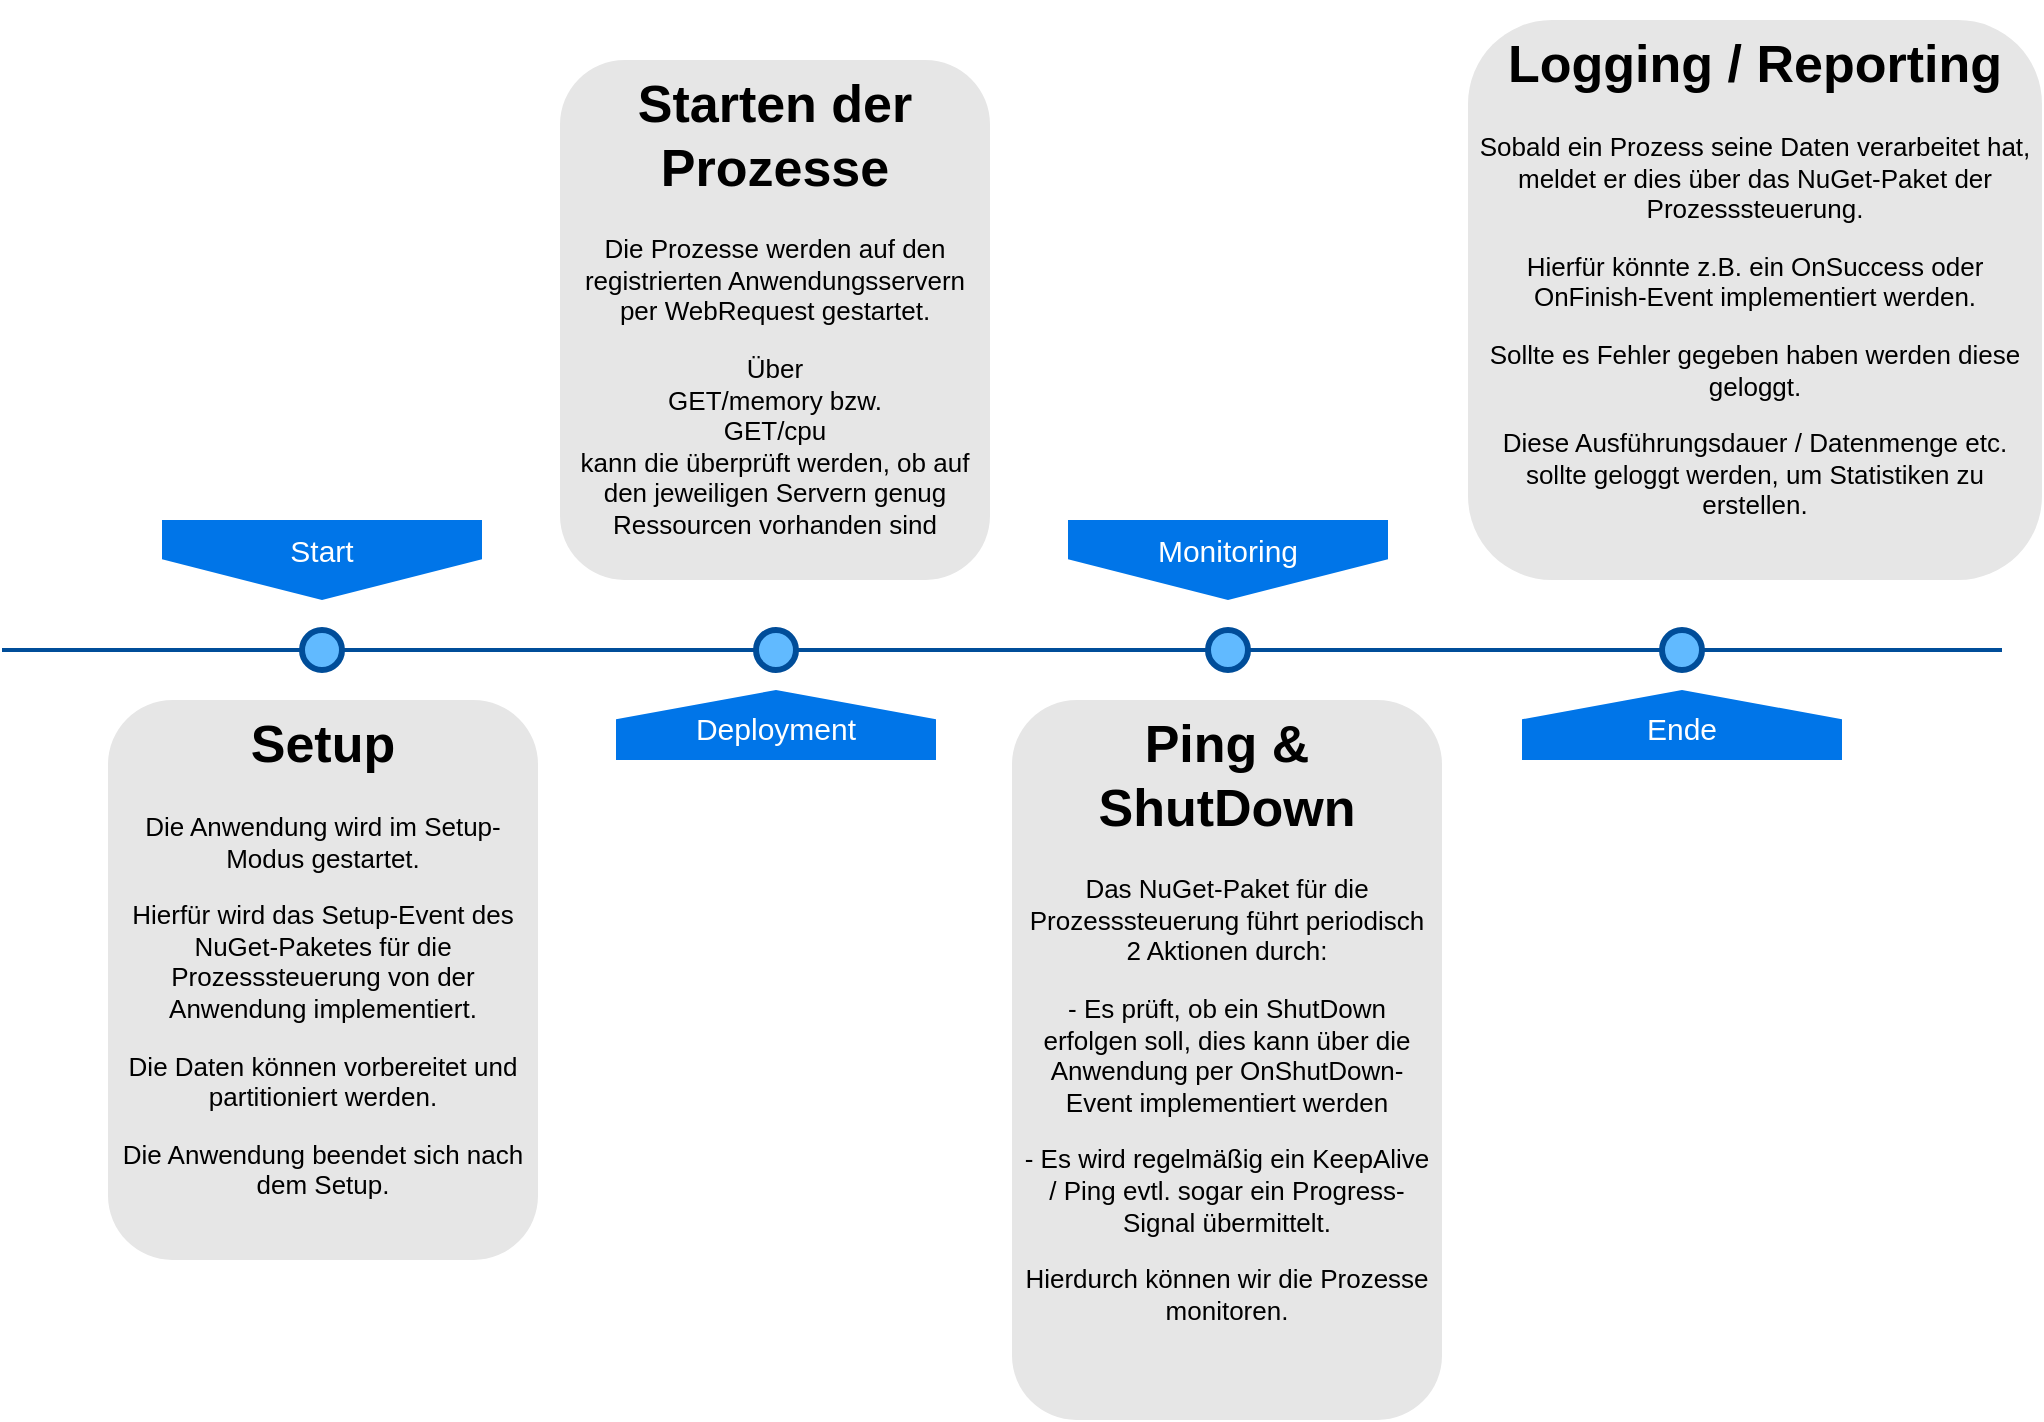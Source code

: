<mxfile version="12.9.4" type="github">
  <diagram name="Page-1" id="82e54ff1-d628-8f03-85c4-9753963a91cd">
    <mxGraphModel dx="2062" dy="1129" grid="0" gridSize="10" guides="1" tooltips="1" connect="1" arrows="1" fold="1" page="1" pageScale="1" pageWidth="1100" pageHeight="850" background="#ffffff" math="0" shadow="0">
      <root>
        <mxCell id="0" />
        <mxCell id="1" parent="0" />
        <mxCell id="4ec97bd9e5d20128-1" value="" style="line;strokeWidth=2;html=1;fillColor=none;fontSize=28;fontColor=#004D99;strokeColor=#004D99;" parent="1" vertex="1">
          <mxGeometry x="40" y="400" width="1000" height="10" as="geometry" />
        </mxCell>
        <mxCell id="4ec97bd9e5d20128-5" value="Start" style="shape=offPageConnector;whiteSpace=wrap;html=1;fillColor=#0075E8;fontSize=15;fontColor=#FFFFFF;size=0.509;verticalAlign=top;strokeColor=none;" parent="1" vertex="1">
          <mxGeometry x="120" y="340" width="160" height="40" as="geometry" />
        </mxCell>
        <mxCell id="4ec97bd9e5d20128-6" value="Monitoring" style="shape=offPageConnector;whiteSpace=wrap;html=1;fillColor=#0075E8;fontSize=15;fontColor=#FFFFFF;size=0.509;verticalAlign=top;strokeColor=none;" parent="1" vertex="1">
          <mxGeometry x="573" y="340" width="160" height="40" as="geometry" />
        </mxCell>
        <mxCell id="4ec97bd9e5d20128-7" value="Deployment" style="shape=offPageConnector;whiteSpace=wrap;html=1;fillColor=#0075E8;fontSize=15;fontColor=#FFFFFF;size=0.418;flipV=1;verticalAlign=bottom;strokeColor=none;spacingBottom=4;" parent="1" vertex="1">
          <mxGeometry x="347" y="425" width="160" height="35" as="geometry" />
        </mxCell>
        <mxCell id="4ec97bd9e5d20128-8" value="Ende" style="shape=offPageConnector;whiteSpace=wrap;html=1;fillColor=#0075E8;fontSize=15;fontColor=#FFFFFF;size=0.418;flipV=1;verticalAlign=bottom;strokeColor=none;spacingBottom=4;" parent="1" vertex="1">
          <mxGeometry x="800" y="425" width="160" height="35" as="geometry" />
        </mxCell>
        <mxCell id="4ec97bd9e5d20128-9" value="" style="ellipse;whiteSpace=wrap;html=1;fillColor=#61BAFF;fontSize=28;fontColor=#004D99;strokeWidth=3;strokeColor=#004D99;" parent="1" vertex="1">
          <mxGeometry x="190" y="395" width="20" height="20" as="geometry" />
        </mxCell>
        <mxCell id="4ec97bd9e5d20128-10" value="" style="ellipse;whiteSpace=wrap;html=1;fillColor=#61BAFF;fontSize=28;fontColor=#004D99;strokeWidth=3;strokeColor=#004D99;" parent="1" vertex="1">
          <mxGeometry x="417" y="395" width="20" height="20" as="geometry" />
        </mxCell>
        <mxCell id="4ec97bd9e5d20128-11" value="" style="ellipse;whiteSpace=wrap;html=1;fillColor=#61BAFF;fontSize=28;fontColor=#004D99;strokeWidth=3;strokeColor=#004D99;" parent="1" vertex="1">
          <mxGeometry x="643" y="395" width="20" height="20" as="geometry" />
        </mxCell>
        <mxCell id="4ec97bd9e5d20128-13" value="" style="ellipse;whiteSpace=wrap;html=1;fillColor=#61BAFF;fontSize=28;fontColor=#004D99;strokeWidth=3;strokeColor=#004D99;" parent="1" vertex="1">
          <mxGeometry x="870" y="395" width="20" height="20" as="geometry" />
        </mxCell>
        <mxCell id="4ec97bd9e5d20128-14" value="&lt;h1&gt;Setup&lt;br&gt;&lt;/h1&gt;&lt;p&gt;Die Anwendung wird im Setup-Modus gestartet. &lt;br&gt;&lt;/p&gt;&lt;p&gt;Hierfür wird das Setup-Event des NuGet-Paketes für die Prozesssteuerung von der Anwendung implementiert.&lt;br&gt;&lt;/p&gt;&lt;p&gt;Die Daten können vorbereitet und partitioniert werden.&lt;/p&gt;&lt;p&gt;Die Anwendung beendet sich nach dem Setup.&lt;br&gt;&lt;/p&gt;" style="text;html=1;spacing=5;spacingTop=-20;whiteSpace=wrap;overflow=hidden;strokeColor=none;strokeWidth=3;fillColor=#E6E6E6;fontSize=13;fontColor=#000000;align=center;rounded=1;" parent="1" vertex="1">
          <mxGeometry x="93" y="430" width="215" height="280" as="geometry" />
        </mxCell>
        <mxCell id="4ec97bd9e5d20128-16" value="&lt;h1&gt;Starten der Prozesse&lt;br&gt;&lt;/h1&gt;&lt;p&gt;Die Prozesse werden auf den registrierten Anwendungsservern per WebRequest gestartet.&lt;/p&gt;&lt;p&gt;Über &lt;br&gt;GET/memory bzw.&lt;br&gt;GET/cpu &lt;br&gt;kann die überprüft werden, ob auf den jeweiligen Servern genug Ressourcen vorhanden sind&lt;br&gt;&lt;/p&gt;" style="text;html=1;spacing=5;spacingTop=-20;whiteSpace=wrap;overflow=hidden;strokeColor=none;strokeWidth=3;fillColor=#E6E6E6;fontSize=13;fontColor=#000000;align=center;rounded=1;" parent="1" vertex="1">
          <mxGeometry x="319" y="110" width="215" height="260" as="geometry" />
        </mxCell>
        <mxCell id="4ec97bd9e5d20128-17" value="&lt;h1&gt;Ping &amp;amp; ShutDown&lt;br&gt;&lt;/h1&gt;&lt;p&gt;Das NuGet-Paket für die Prozesssteuerung führt periodisch 2 Aktionen durch:&lt;/p&gt;&lt;p&gt;- Es prüft, ob ein ShutDown erfolgen soll, dies kann über die Anwendung per OnShutDown-Event implementiert werden&lt;br&gt;&lt;/p&gt;&lt;p&gt;- Es wird regelmäßig ein KeepAlive / Ping evtl. sogar ein Progress-Signal übermittelt.&lt;/p&gt;&lt;p&gt;Hierdurch können wir die Prozesse monitoren.&lt;br&gt;&lt;/p&gt;" style="text;html=1;spacing=5;spacingTop=-20;whiteSpace=wrap;overflow=hidden;strokeColor=none;strokeWidth=3;fillColor=#E6E6E6;fontSize=13;fontColor=#000000;align=center;rounded=1;" parent="1" vertex="1">
          <mxGeometry x="545" y="430" width="215" height="360" as="geometry" />
        </mxCell>
        <mxCell id="4ec97bd9e5d20128-18" value="&lt;h1&gt;Logging / Reporting&lt;br&gt;&lt;/h1&gt;&lt;p&gt;Sobald ein Prozess seine Daten verarbeitet hat, meldet er dies über das NuGet-Paket der Prozesssteuerung.&lt;/p&gt;&lt;p&gt;Hierfür könnte z.B. ein OnSuccess oder OnFinish-Event implementiert werden.&lt;/p&gt;&lt;p&gt;Sollte es Fehler gegeben haben werden diese geloggt. &lt;br&gt;&lt;/p&gt;&lt;p&gt;Diese Ausführungsdauer / Datenmenge etc. sollte geloggt werden, um Statistiken zu erstellen.&lt;br&gt;&lt;/p&gt;" style="text;html=1;spacing=5;spacingTop=-20;whiteSpace=wrap;overflow=hidden;strokeColor=none;strokeWidth=3;fillColor=#E6E6E6;fontSize=13;fontColor=#000000;align=center;rounded=1;" parent="1" vertex="1">
          <mxGeometry x="773" y="90" width="287" height="280" as="geometry" />
        </mxCell>
      </root>
    </mxGraphModel>
  </diagram>
</mxfile>
